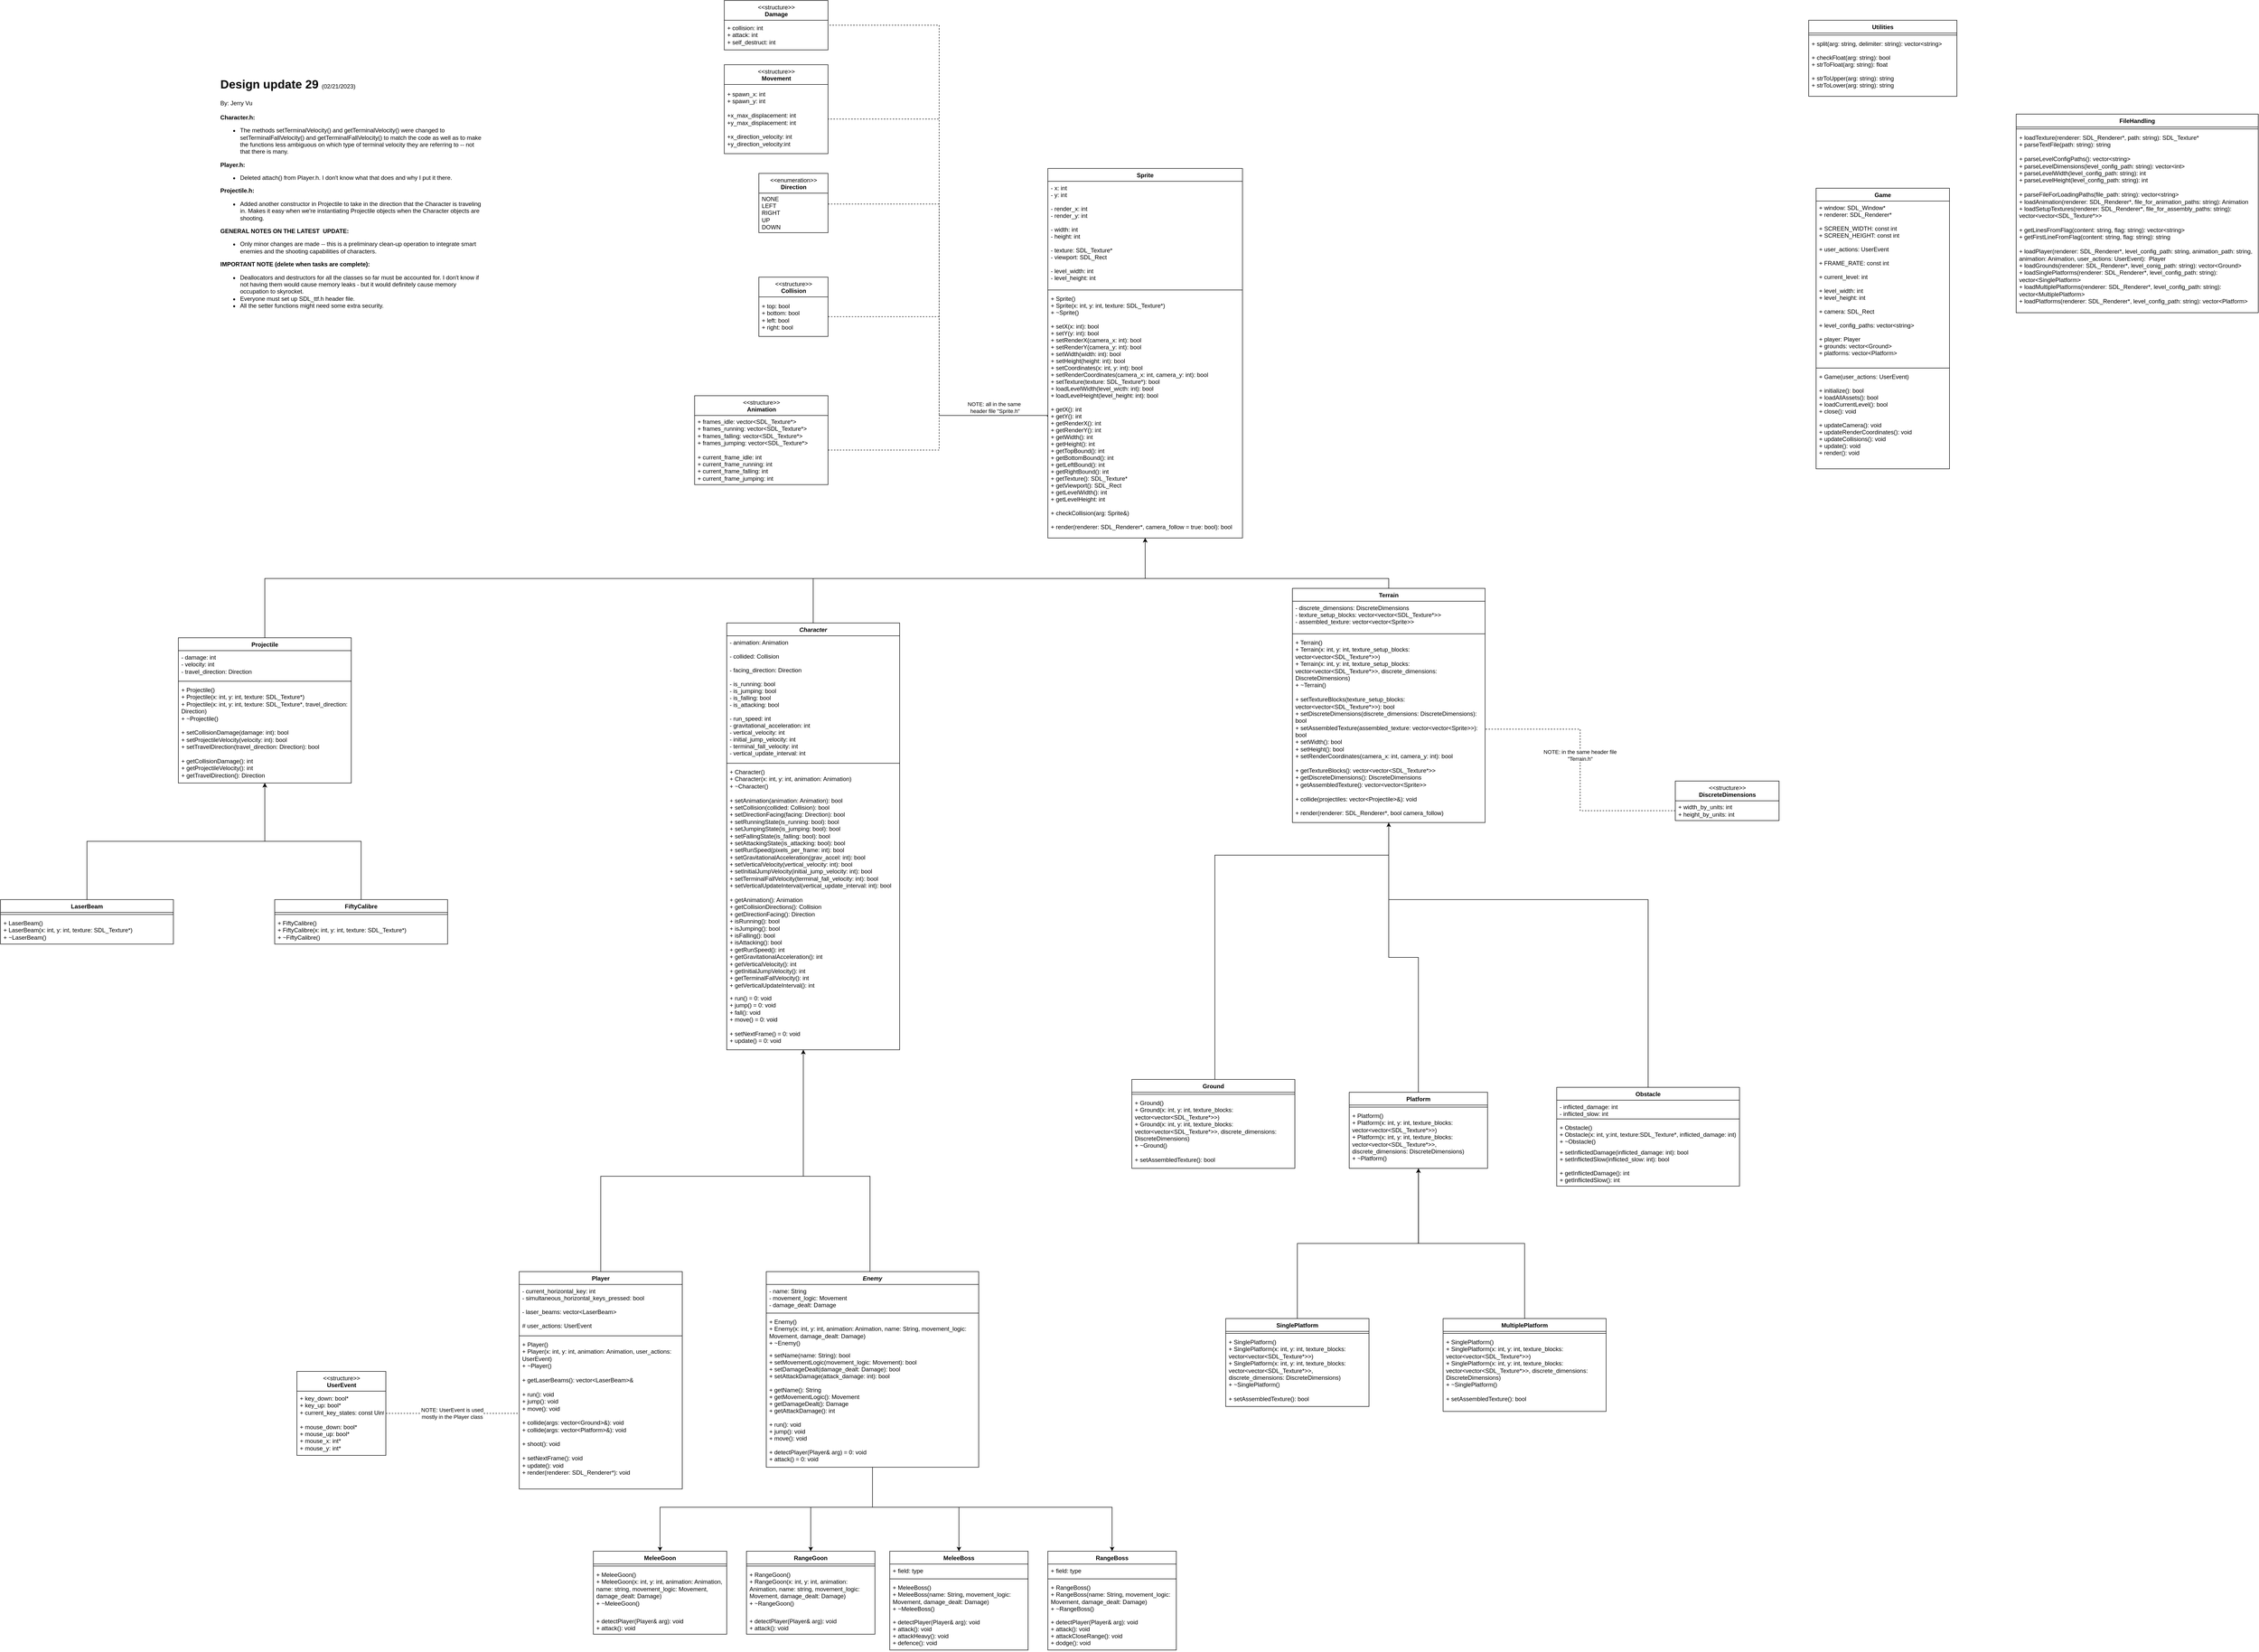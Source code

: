 <mxfile version="20.8.20" type="device"><diagram id="c8oBW-qjvavsfD2tW6SP" name="Page-1"><mxGraphModel dx="1324" dy="-492" grid="1" gridSize="10" guides="1" tooltips="1" connect="1" arrows="1" fold="1" page="1" pageScale="1" pageWidth="827" pageHeight="1169" math="0" shadow="0"><root><mxCell id="0"/><mxCell id="1" parent="0"/><mxCell id="xrFbDY1ulE0IEn7EpgWR-1" style="edgeStyle=orthogonalEdgeStyle;rounded=0;orthogonalLoop=1;jettySize=auto;html=1;exitX=0.5;exitY=0;exitDx=0;exitDy=0;entryX=0.5;entryY=1;entryDx=0;entryDy=0;" parent="1" source="xrFbDY1ulE0IEn7EpgWR-8" target="xrFbDY1ulE0IEn7EpgWR-3" edge="1"><mxGeometry relative="1" as="geometry"><Array as="points"><mxPoint x="1165" y="2980"/><mxPoint x="1837" y="2980"/></Array></mxGeometry></mxCell><mxCell id="xrFbDY1ulE0IEn7EpgWR-2" style="edgeStyle=orthogonalEdgeStyle;rounded=0;orthogonalLoop=1;jettySize=auto;html=1;exitX=0.5;exitY=0;exitDx=0;exitDy=0;entryX=0.5;entryY=1;entryDx=0;entryDy=0;" parent="1" source="xrFbDY1ulE0IEn7EpgWR-30" target="xrFbDY1ulE0IEn7EpgWR-3" edge="1"><mxGeometry relative="1" as="geometry"><Array as="points"><mxPoint x="2330" y="2980"/><mxPoint x="1837" y="2980"/></Array></mxGeometry></mxCell><mxCell id="_eumr9OaMfdWc7wBKZ6G-8" style="edgeStyle=orthogonalEdgeStyle;rounded=0;orthogonalLoop=1;jettySize=auto;html=1;exitX=0.5;exitY=0;exitDx=0;exitDy=0;" parent="1" source="_eumr9OaMfdWc7wBKZ6G-1" target="xrFbDY1ulE0IEn7EpgWR-3" edge="1"><mxGeometry relative="1" as="geometry"><Array as="points"><mxPoint x="55" y="2980"/><mxPoint x="1837" y="2980"/></Array></mxGeometry></mxCell><mxCell id="xrFbDY1ulE0IEn7EpgWR-3" value="Sprite" style="swimlane;fontStyle=1;align=center;verticalAlign=top;childLayout=stackLayout;horizontal=1;startSize=26;horizontalStack=0;resizeParent=1;resizeParentMax=0;resizeLast=0;collapsible=1;marginBottom=0;" parent="1" vertex="1"><mxGeometry x="1640" y="2150" width="394" height="748" as="geometry"/></mxCell><mxCell id="xrFbDY1ulE0IEn7EpgWR-4" value="- x: int&#10;- y: int&#10;&#10;- render_x: int&#10;- render_y: int&#10;&#10;- width: int&#10;- height: int&#10;&#10;- texture: SDL_Texture*&#10;- viewport: SDL_Rect&#10;&#10;- level_width: int&#10;- level_height: int&#10;" style="text;strokeColor=none;fillColor=none;align=left;verticalAlign=top;spacingLeft=4;spacingRight=4;overflow=hidden;rotatable=0;points=[[0,0.5],[1,0.5]];portConstraint=eastwest;" parent="xrFbDY1ulE0IEn7EpgWR-3" vertex="1"><mxGeometry y="26" width="394" height="216" as="geometry"/></mxCell><mxCell id="xrFbDY1ulE0IEn7EpgWR-5" value="" style="line;strokeWidth=1;fillColor=none;align=left;verticalAlign=middle;spacingTop=-1;spacingLeft=3;spacingRight=3;rotatable=0;labelPosition=right;points=[];portConstraint=eastwest;strokeColor=inherit;" parent="xrFbDY1ulE0IEn7EpgWR-3" vertex="1"><mxGeometry y="242" width="394" height="8" as="geometry"/></mxCell><mxCell id="xrFbDY1ulE0IEn7EpgWR-6" value="+ Sprite()&#10;+ Sprite(x: int, y: int, texture: SDL_Texture*)&#10;+ ~Sprite()&#10;&#10;+ setX(x: int): bool&#10;+ setY(y: int): bool&#10;+ setRenderX(camera_x: int): bool&#10;+ setRenderY(camera_y: int): bool&#10;+ setWidth(width: int): bool&#10;+ setHeight(height: int): bool&#10;+ setCoordinates(x: int, y: int): bool&#10;+ setRenderCoordinates(camera_x: int, camera_y: int): bool&#10;+ setTexture(texture: SDL_Texture*): bool&#10;+ loadLevelWidth(level_wicth: int): bool&#10;+ loadLevelHeight(level_height: int): bool&#10;&#10;+ getX(): int&#10;+ getY(): int&#10;+ getRenderX(): int&#10;+ getRenderY(): int&#10;+ getWidth(): int&#10;+ getHeight(): int&#10;+ getTopBound(): int&#10;+ getBottomBound(): int&#10;+ getLeftBound(): int&#10;+ getRightBound(): int&#10;+ getTexture(): SDL_Texture*&#10;+ getViewport(): SDL_Rect&#10;+ getLevelWidth(): int&#10;+ getLevelHeight: int&#10;&#10;+ checkCollision(arg: Sprite&amp;)&#10;&#10;+ render(renderer: SDL_Renderer*, camera_follow = true: bool): bool" style="text;strokeColor=none;fillColor=none;align=left;verticalAlign=top;spacingLeft=4;spacingRight=4;overflow=hidden;rotatable=0;points=[[0,0.5],[1,0.5]];portConstraint=eastwest;" parent="xrFbDY1ulE0IEn7EpgWR-3" vertex="1"><mxGeometry y="250" width="394" height="498" as="geometry"/></mxCell><mxCell id="xrFbDY1ulE0IEn7EpgWR-7" style="edgeStyle=orthogonalEdgeStyle;rounded=0;orthogonalLoop=1;jettySize=auto;html=1;exitX=0.5;exitY=0;exitDx=0;exitDy=0;" parent="1" source="xrFbDY1ulE0IEn7EpgWR-14" target="xrFbDY1ulE0IEn7EpgWR-8" edge="1"><mxGeometry relative="1" as="geometry"><Array as="points"><mxPoint x="735" y="4190"/><mxPoint x="1145" y="4190"/></Array><mxPoint x="950" y="4050" as="sourcePoint"/></mxGeometry></mxCell><mxCell id="xrFbDY1ulE0IEn7EpgWR-8" value="Character" style="swimlane;fontStyle=3;align=center;verticalAlign=top;childLayout=stackLayout;horizontal=1;startSize=26;horizontalStack=0;resizeParent=1;resizeParentMax=0;resizeLast=0;collapsible=1;marginBottom=0;" parent="1" vertex="1"><mxGeometry x="990" y="3070" width="350" height="864" as="geometry"/></mxCell><mxCell id="xrFbDY1ulE0IEn7EpgWR-9" value="- animation: Animation&#10;&#10;- collided: Collision&#10;&#10;- facing_direction: Direction&#10;&#10;- is_running: bool&#10;- is_jumping: bool&#10;- is_falling: bool&#10;- is_attacking: bool&#10;&#10;- run_speed: int&#10;- gravitational_acceleration: int&#10;- vertical_velocity: int&#10;- initial_jump_velocity: int&#10;- terminal_fall_velocity: int&#10;- vertical_update_interval: int&#10;" style="text;strokeColor=none;fillColor=none;align=left;verticalAlign=top;spacingLeft=4;spacingRight=4;overflow=hidden;rotatable=0;points=[[0,0.5],[1,0.5]];portConstraint=eastwest;" parent="xrFbDY1ulE0IEn7EpgWR-8" vertex="1"><mxGeometry y="26" width="350" height="254" as="geometry"/></mxCell><mxCell id="xrFbDY1ulE0IEn7EpgWR-10" value="" style="line;strokeWidth=1;fillColor=none;align=left;verticalAlign=middle;spacingTop=-1;spacingLeft=3;spacingRight=3;rotatable=0;labelPosition=right;points=[];portConstraint=eastwest;strokeColor=inherit;" parent="xrFbDY1ulE0IEn7EpgWR-8" vertex="1"><mxGeometry y="280" width="350" height="8" as="geometry"/></mxCell><mxCell id="xrFbDY1ulE0IEn7EpgWR-11" value="+ Character()&#10;+ Character(x: int, y: int, animation: Animation)&#10;+ ~Character()&#10;&#10;+ setAnimation(animation: Animation): bool&#10;+ setCollision(collided: Collision): bool&#10;+ setDirectionFacing(facing: Direction): bool&#10;+ setRunningState(is_running: bool): bool&#10;+ setJumpingState(is_jumping: bool): bool&#10;+ setFallingState(is_falling: bool): bool&#10;+ setAttackingState(is_attacking: bool): bool&#10;+ setRunSpeed(pixels_per_frame: int): bool&#10;+ setGravitationalAcceleration(grav_accel: int): bool&#10;+ setVerticalVelocity(vertical_velocity: int): bool&#10;+ setInitialJumpVelocity(initial_jump_velocity: int): bool&#10;+ setTerminalFallVelocity(terminal_fall_velocity: int): bool&#10;+ setVerticalUpdateInterval(vertical_update_interval: int): bool&#10;&#10;+ getAnimation(): Animation&#10;+ getCollisionDirections(): Collision&#10;+ getDirectionFacing(): Direction&#10;+ isRunning(): bool&#10;+ isJumping(): bool&#10;+ isFalling(): bool&#10;+ isAttacking(): bool&#10;+ getRunSpeed(): int&#10;+ getGravitationalAcceleration(): int&#10;+ getVerticalVelocity(): int&#10;+ getInitialJumpVelocity(): int&#10;+ getTerminalFallVelocity(): int&#10;+ getVerticalUpdateInterval(): int" style="text;strokeColor=none;fillColor=none;align=left;verticalAlign=top;spacingLeft=4;spacingRight=4;overflow=hidden;rotatable=0;points=[[0,0.5],[1,0.5]];portConstraint=eastwest;whiteSpace=wrap;fontStyle=0" parent="xrFbDY1ulE0IEn7EpgWR-8" vertex="1"><mxGeometry y="288" width="350" height="458" as="geometry"/></mxCell><mxCell id="xrFbDY1ulE0IEn7EpgWR-12" value="+ run() = 0: void&#10;+ jump() = 0: void&#10;+ fall(): void&#10;+ move() = 0: void&#10;&#10;+ setNextFrame() = 0: void&#10;+ update() = 0: void" style="text;strokeColor=none;fillColor=none;align=left;verticalAlign=top;spacingLeft=4;spacingRight=4;overflow=hidden;rotatable=0;points=[[0,0.5],[1,0.5]];portConstraint=eastwest;whiteSpace=wrap;fontStyle=0" parent="xrFbDY1ulE0IEn7EpgWR-8" vertex="1"><mxGeometry y="746" width="350" height="118" as="geometry"/></mxCell><mxCell id="xrFbDY1ulE0IEn7EpgWR-13" style="edgeStyle=orthogonalEdgeStyle;rounded=0;orthogonalLoop=1;jettySize=auto;html=1;exitX=0.5;exitY=0;exitDx=0;exitDy=0;" parent="1" source="xrFbDY1ulE0IEn7EpgWR-21" target="xrFbDY1ulE0IEn7EpgWR-8" edge="1"><mxGeometry relative="1" as="geometry"><Array as="points"><mxPoint x="1280" y="4190"/><mxPoint x="1145" y="4190"/></Array></mxGeometry></mxCell><mxCell id="xrFbDY1ulE0IEn7EpgWR-14" value="Player" style="swimlane;fontStyle=1;align=center;verticalAlign=top;childLayout=stackLayout;horizontal=1;startSize=26;horizontalStack=0;resizeParent=1;resizeParentMax=0;resizeLast=0;collapsible=1;marginBottom=0;whiteSpace=wrap;" parent="1" vertex="1"><mxGeometry x="570" y="4383" width="330" height="440" as="geometry"/></mxCell><mxCell id="xrFbDY1ulE0IEn7EpgWR-15" value="- current_horizontal_key: int&#10;- simultaneous_horizontal_keys_pressed: bool&#10;&#10;- laser_beams: vector&lt;LaserBeam&gt;&#10;&#10;# user_actions: UserEvent" style="text;strokeColor=none;fillColor=none;align=left;verticalAlign=top;spacingLeft=4;spacingRight=4;overflow=hidden;rotatable=0;points=[[0,0.5],[1,0.5]];portConstraint=eastwest;" parent="xrFbDY1ulE0IEn7EpgWR-14" vertex="1"><mxGeometry y="26" width="330" height="100" as="geometry"/></mxCell><mxCell id="xrFbDY1ulE0IEn7EpgWR-16" value="" style="line;strokeWidth=1;fillColor=none;align=left;verticalAlign=middle;spacingTop=-1;spacingLeft=3;spacingRight=3;rotatable=0;labelPosition=right;points=[];portConstraint=eastwest;strokeColor=inherit;" parent="xrFbDY1ulE0IEn7EpgWR-14" vertex="1"><mxGeometry y="126" width="330" height="8" as="geometry"/></mxCell><mxCell id="xrFbDY1ulE0IEn7EpgWR-17" value="+ Player()&#10;+ Player(x: int, y: int, animation: Animation, user_actions: UserEvent)&#10;+ ~Player()&#10;&#10;+ getLaserBeams(): vector&lt;LaserBeam&gt;&amp;&#10;&#10;+ run(): void&#10;+ jump(): void&#10;+ move(): void&#10;&#10;+ collide(args: vector&lt;Ground&gt;&amp;): void&#10;+ collide(args: vector&lt;Platform&gt;&amp;): void&#10;&#10;+ shoot(): void&#10;&#10;+ setNextFrame(): void&#10;+ update(): void&#10;+ render(renderer: SDL_Renderer*): void" style="text;strokeColor=none;fillColor=none;align=left;verticalAlign=top;spacingLeft=4;spacingRight=4;overflow=hidden;rotatable=0;points=[[0,0.5],[1,0.5]];portConstraint=eastwest;whiteSpace=wrap;fontStyle=0" parent="xrFbDY1ulE0IEn7EpgWR-14" vertex="1"><mxGeometry y="134" width="330" height="306" as="geometry"/></mxCell><mxCell id="_eumr9OaMfdWc7wBKZ6G-63" style="edgeStyle=orthogonalEdgeStyle;rounded=0;orthogonalLoop=1;jettySize=auto;html=1;entryX=0.5;entryY=0;entryDx=0;entryDy=0;endArrow=classic;endFill=1;" parent="1" source="xrFbDY1ulE0IEn7EpgWR-21" target="_eumr9OaMfdWc7wBKZ6G-43" edge="1"><mxGeometry relative="1" as="geometry"><Array as="points"><mxPoint x="1285" y="4860"/><mxPoint x="855" y="4860"/></Array></mxGeometry></mxCell><mxCell id="_eumr9OaMfdWc7wBKZ6G-64" style="edgeStyle=orthogonalEdgeStyle;rounded=0;orthogonalLoop=1;jettySize=auto;html=1;entryX=0.5;entryY=0;entryDx=0;entryDy=0;endArrow=classic;endFill=1;" parent="1" source="xrFbDY1ulE0IEn7EpgWR-21" target="_eumr9OaMfdWc7wBKZ6G-48" edge="1"><mxGeometry relative="1" as="geometry"><Array as="points"><mxPoint x="1285" y="4860"/><mxPoint x="1160" y="4860"/></Array></mxGeometry></mxCell><mxCell id="_eumr9OaMfdWc7wBKZ6G-65" style="edgeStyle=orthogonalEdgeStyle;rounded=0;orthogonalLoop=1;jettySize=auto;html=1;entryX=0.5;entryY=0;entryDx=0;entryDy=0;endArrow=classic;endFill=1;" parent="1" source="xrFbDY1ulE0IEn7EpgWR-21" target="_eumr9OaMfdWc7wBKZ6G-53" edge="1"><mxGeometry relative="1" as="geometry"><Array as="points"><mxPoint x="1285" y="4860"/><mxPoint x="1460" y="4860"/></Array></mxGeometry></mxCell><mxCell id="_eumr9OaMfdWc7wBKZ6G-66" style="edgeStyle=orthogonalEdgeStyle;rounded=0;orthogonalLoop=1;jettySize=auto;html=1;entryX=0.5;entryY=0;entryDx=0;entryDy=0;endArrow=classic;endFill=1;" parent="1" source="xrFbDY1ulE0IEn7EpgWR-21" target="_eumr9OaMfdWc7wBKZ6G-58" edge="1"><mxGeometry relative="1" as="geometry"><Array as="points"><mxPoint x="1285" y="4860"/><mxPoint x="1770" y="4860"/></Array></mxGeometry></mxCell><mxCell id="xrFbDY1ulE0IEn7EpgWR-21" value="Enemy" style="swimlane;fontStyle=3;align=center;verticalAlign=top;childLayout=stackLayout;horizontal=1;startSize=26;horizontalStack=0;resizeParent=1;resizeParentMax=0;resizeLast=0;collapsible=1;marginBottom=0;" parent="1" vertex="1"><mxGeometry x="1070" y="4383" width="430" height="396" as="geometry"/></mxCell><mxCell id="xrFbDY1ulE0IEn7EpgWR-22" value="- name: String&#10;- movement_logic: Movement&#10;- damage_dealt: Damage" style="text;strokeColor=none;fillColor=none;align=left;verticalAlign=top;spacingLeft=4;spacingRight=4;overflow=hidden;rotatable=0;points=[[0,0.5],[1,0.5]];portConstraint=eastwest;" parent="xrFbDY1ulE0IEn7EpgWR-21" vertex="1"><mxGeometry y="26" width="430" height="54" as="geometry"/></mxCell><mxCell id="xrFbDY1ulE0IEn7EpgWR-23" value="" style="line;strokeWidth=1;fillColor=none;align=left;verticalAlign=middle;spacingTop=-1;spacingLeft=3;spacingRight=3;rotatable=0;labelPosition=right;points=[];portConstraint=eastwest;strokeColor=inherit;" parent="xrFbDY1ulE0IEn7EpgWR-21" vertex="1"><mxGeometry y="80" width="430" height="8" as="geometry"/></mxCell><mxCell id="xrFbDY1ulE0IEn7EpgWR-24" value="+ Enemy()&#10;+ Enemy(x: int, y: int, animation: Animation, name: String, movement_logic: Movement, damage_dealt: Damage)&#10;+ ~Enemy()" style="text;strokeColor=none;fillColor=none;align=left;verticalAlign=top;spacingLeft=4;spacingRight=4;overflow=hidden;rotatable=0;points=[[0,0.5],[1,0.5]];portConstraint=eastwest;whiteSpace=wrap;" parent="xrFbDY1ulE0IEn7EpgWR-21" vertex="1"><mxGeometry y="88" width="430" height="68" as="geometry"/></mxCell><mxCell id="xrFbDY1ulE0IEn7EpgWR-26" value="+ setName(name: String): bool&#10;+ setMovementLogic(movement_logic: Movement): bool&#10;+ setDamageDealt(damage_dealt: Damage): bool&#10;+ setAttackDamage(attack_damage: int): bool" style="text;strokeColor=none;fillColor=none;align=left;verticalAlign=top;spacingLeft=4;spacingRight=4;overflow=hidden;rotatable=0;points=[[0,0.5],[1,0.5]];portConstraint=eastwest;" parent="xrFbDY1ulE0IEn7EpgWR-21" vertex="1"><mxGeometry y="156" width="430" height="70" as="geometry"/></mxCell><mxCell id="xrFbDY1ulE0IEn7EpgWR-27" value="+ getName(): String&#10;+ getMovementLogic(): Movement&#10;+ getDamageDealt(): Damage&#10;+ getAttackDamage(): int" style="text;strokeColor=none;fillColor=none;align=left;verticalAlign=top;spacingLeft=4;spacingRight=4;overflow=hidden;rotatable=0;points=[[0,0.5],[1,0.5]];portConstraint=eastwest;" parent="xrFbDY1ulE0IEn7EpgWR-21" vertex="1"><mxGeometry y="226" width="430" height="70" as="geometry"/></mxCell><mxCell id="xrFbDY1ulE0IEn7EpgWR-25" value="+ run(): void&#10;+ jump(): void&#10;+ move(): void&#10;&#10;+ detectPlayer(Player&amp; arg) = 0: void&#10;+ attack() = 0: void" style="text;strokeColor=none;fillColor=none;align=left;verticalAlign=top;spacingLeft=4;spacingRight=4;overflow=hidden;rotatable=0;points=[[0,0.5],[1,0.5]];portConstraint=eastwest;" parent="xrFbDY1ulE0IEn7EpgWR-21" vertex="1"><mxGeometry y="296" width="430" height="100" as="geometry"/></mxCell><mxCell id="xrFbDY1ulE0IEn7EpgWR-28" style="edgeStyle=orthogonalEdgeStyle;rounded=0;orthogonalLoop=1;jettySize=auto;html=1;entryX=0.5;entryY=0;entryDx=0;entryDy=0;endArrow=none;endFill=0;" parent="1" source="xrFbDY1ulE0IEn7EpgWR-30" target="xrFbDY1ulE0IEn7EpgWR-90" edge="1"><mxGeometry relative="1" as="geometry"><Array as="points"><mxPoint x="2330" y="3540"/><mxPoint x="1978" y="3540"/></Array></mxGeometry></mxCell><mxCell id="xrFbDY1ulE0IEn7EpgWR-29" style="edgeStyle=orthogonalEdgeStyle;rounded=0;orthogonalLoop=1;jettySize=auto;html=1;entryX=0.5;entryY=0;entryDx=0;entryDy=0;endArrow=none;endFill=0;" parent="1" source="xrFbDY1ulE0IEn7EpgWR-30" target="xrFbDY1ulE0IEn7EpgWR-69" edge="1"><mxGeometry relative="1" as="geometry"/></mxCell><mxCell id="xrFbDY1ulE0IEn7EpgWR-30" value="Terrain" style="swimlane;fontStyle=1;align=center;verticalAlign=top;childLayout=stackLayout;horizontal=1;startSize=26;horizontalStack=0;resizeParent=1;resizeParentMax=0;resizeLast=0;collapsible=1;marginBottom=0;" parent="1" vertex="1"><mxGeometry x="2135" y="3000" width="390" height="474" as="geometry"/></mxCell><mxCell id="xrFbDY1ulE0IEn7EpgWR-31" value="- discrete_dimensions: DiscreteDimensions&#10;- texture_setup_blocks: vector&lt;vector&lt;SDL_Texture*&gt;&gt;&#10;- assembled_texture: vector&lt;vector&lt;Sprite&gt;&gt;&#10;" style="text;strokeColor=none;fillColor=none;align=left;verticalAlign=top;spacingLeft=4;spacingRight=4;overflow=hidden;rotatable=0;points=[[0,0.5],[1,0.5]];portConstraint=eastwest;" parent="xrFbDY1ulE0IEn7EpgWR-30" vertex="1"><mxGeometry y="26" width="390" height="62" as="geometry"/></mxCell><mxCell id="xrFbDY1ulE0IEn7EpgWR-32" value="" style="line;strokeWidth=1;fillColor=none;align=left;verticalAlign=middle;spacingTop=-1;spacingLeft=3;spacingRight=3;rotatable=0;labelPosition=right;points=[];portConstraint=eastwest;strokeColor=inherit;" parent="xrFbDY1ulE0IEn7EpgWR-30" vertex="1"><mxGeometry y="88" width="390" height="8" as="geometry"/></mxCell><mxCell id="xrFbDY1ulE0IEn7EpgWR-33" value="+ Terrain()&#10;+ Terrain(x: int, y: int, texture_setup_blocks: vector&lt;vector&lt;SDL_Texture*&gt;&gt;)&#10;+ Terrain(x: int, y: int, texture_setup_blocks: vector&lt;vector&lt;SDL_Texture*&gt;&gt;, discrete_dimensions: DiscreteDimensions)&#10;+ ~Terrain()&#10;&#10;+ setTextureBlocks(texture_setup_blocks: vector&lt;vector&lt;SDL_Texture*&gt;&gt;): bool&#10;+ setDiscreteDimensions(discrete_dimensions: DiscreteDimensions): bool&#10;+ setAssembledTexture(assembled_texture: vector&lt;vector&lt;Sprite&gt;&gt;): bool&#10;+ setWidth(): bool&#10;+ setHeight(): bool&#10;+ setRenderCoordinates(camera_x: int, camera_y: int): bool&#10;&#10;+ getTextureBlocks(): vector&lt;vector&lt;SDL_Texture*&gt;&gt;&#10;+ getDiscreteDimensions(): DiscreteDimensions&#10;+ getAssembledTexture(): vector&lt;vector&lt;Sprite&gt;&gt;&#10;&#10;+ collide(projectiles: vector&lt;Projectile&gt;&amp;): void&#10;&#10;+ render(renderer: SDL_Renderer*, bool camera_follow)&#10;" style="text;strokeColor=none;fillColor=none;align=left;verticalAlign=top;spacingLeft=4;spacingRight=4;overflow=hidden;rotatable=0;points=[[0,0.5],[1,0.5]];portConstraint=eastwest;whiteSpace=wrap;" parent="xrFbDY1ulE0IEn7EpgWR-30" vertex="1"><mxGeometry y="96" width="390" height="378" as="geometry"/></mxCell><mxCell id="xrFbDY1ulE0IEn7EpgWR-46" value="FileHandling" style="swimlane;fontStyle=1;align=center;verticalAlign=top;childLayout=stackLayout;horizontal=1;startSize=26;horizontalStack=0;resizeParent=1;resizeParentMax=0;resizeLast=0;collapsible=1;marginBottom=0;whiteSpace=wrap;" parent="1" vertex="1"><mxGeometry x="3600" y="2040" width="490" height="402" as="geometry"/></mxCell><mxCell id="xrFbDY1ulE0IEn7EpgWR-47" value="" style="line;strokeWidth=1;fillColor=none;align=left;verticalAlign=middle;spacingTop=-1;spacingLeft=3;spacingRight=3;rotatable=0;labelPosition=right;points=[];portConstraint=eastwest;strokeColor=inherit;" parent="xrFbDY1ulE0IEn7EpgWR-46" vertex="1"><mxGeometry y="26" width="490" height="8" as="geometry"/></mxCell><mxCell id="xrFbDY1ulE0IEn7EpgWR-48" value="+ loadTexture(renderer: SDL_Renderer*, path: string): SDL_Texture*&#10;+ parseTextFile(path: string): string&#10;&#10;+ parseLevelConfigPaths(): vector&lt;string&gt;&#10;+ parseLevelDimensions(level_config_path: string): vector&lt;int&gt;&#10;+ parseLevelWidth(level_config_path: string): int&#10;+ parseLevelHeight(level_config_path: string): int&#10;&#10;+ parseFileForLoadingPaths(file_path: string): vector&lt;string&gt;&#10;+ loadAnimation(renderer: SDL_Renderer*, file_for_animation_paths: string): Animation&#10;+ loadSetupTextures(renderer: SDL_Renderer*, file_for_assembly_paths: string): vector&lt;vector&lt;SDL_Texture*&gt;&gt;&#10;&#10;+ getLinesFromFlag(content: string, flag: string): vector&lt;string&gt;&#10;+ getFirstLineFromFlag(content: string, flag: string): string&#10;&#10;+ loadPlayer(renderer: SDL_Renderer*, level_config_path: string, animation_path: string, animation: Animation, user_actions: UserEvent):  Player&#10;+ loadGrounds(renderer: SDL_Renderer*, level_conig_path: string): vector&lt;Ground&gt;&#10;+ loadSinglePlatforms(renderer: SDL_Renderer*, level_config_path: string): vector&lt;SinglePlatform&gt;&#10;+ loadMultiplePlatforms(renderer: SDL_Renderer*, level_config_path: string): vector&lt;MultiplePlatform&gt;&#10;+ loadPlatforms(renderer: SDL_Renderer*, level_config_path: string): vector&lt;Platform&gt;" style="text;strokeColor=none;fillColor=none;align=left;verticalAlign=top;spacingLeft=4;spacingRight=4;overflow=hidden;rotatable=0;points=[[0,0.5],[1,0.5]];portConstraint=eastwest;whiteSpace=wrap;" parent="xrFbDY1ulE0IEn7EpgWR-46" vertex="1"><mxGeometry y="34" width="490" height="368" as="geometry"/></mxCell><mxCell id="xrFbDY1ulE0IEn7EpgWR-49" value="Game" style="swimlane;fontStyle=1;align=center;verticalAlign=top;childLayout=stackLayout;horizontal=1;startSize=26;horizontalStack=0;resizeParent=1;resizeParentMax=0;resizeLast=0;collapsible=1;marginBottom=0;" parent="1" vertex="1"><mxGeometry x="3195" y="2190" width="270" height="568" as="geometry"/></mxCell><mxCell id="xrFbDY1ulE0IEn7EpgWR-50" value="+ window: SDL_Window*&#10;+ renderer: SDL_Renderer*&#10;&#10;+ SCREEN_WIDTH: const int&#10;+ SCREEN_HEIGHT: const int&#10;&#10;+ user_actions: UserEvent&#10;&#10;+ FRAME_RATE: const int&#10;&#10;+ current_level: int&#10;&#10;+ level_width: int&#10;+ level_height: int&#10;&#10;+ camera: SDL_Rect&#10;&#10;+ level_config_paths: vector&lt;string&gt;&#10;&#10;+ player: Player&#10;+ grounds: vector&lt;Ground&gt;&#10;+ platforms: vector&lt;Platform&gt;&#10;" style="text;strokeColor=none;fillColor=none;align=left;verticalAlign=top;spacingLeft=4;spacingRight=4;overflow=hidden;rotatable=0;points=[[0,0.5],[1,0.5]];portConstraint=eastwest;" parent="xrFbDY1ulE0IEn7EpgWR-49" vertex="1"><mxGeometry y="26" width="270" height="334" as="geometry"/></mxCell><mxCell id="xrFbDY1ulE0IEn7EpgWR-51" value="" style="line;strokeWidth=1;fillColor=none;align=left;verticalAlign=middle;spacingTop=-1;spacingLeft=3;spacingRight=3;rotatable=0;labelPosition=right;points=[];portConstraint=eastwest;strokeColor=inherit;" parent="xrFbDY1ulE0IEn7EpgWR-49" vertex="1"><mxGeometry y="360" width="270" height="8" as="geometry"/></mxCell><mxCell id="xrFbDY1ulE0IEn7EpgWR-52" value="+ Game(user_actions: UserEvent)&#10;&#10;+ initialize(): bool&#10;+ loadAllAssets(): bool&#10;+ loadCurrentLevel(): bool&#10;+ close(): void&#10;&#10;+ updateCamera(): void&#10;+ updateRenderCoordinates(): void&#10;+ updateCollisions(): void&#10;+ update(): void&#10;+ render(): void" style="text;strokeColor=none;fillColor=none;align=left;verticalAlign=top;spacingLeft=4;spacingRight=4;overflow=hidden;rotatable=0;points=[[0,0.5],[1,0.5]];portConstraint=eastwest;" parent="xrFbDY1ulE0IEn7EpgWR-49" vertex="1"><mxGeometry y="368" width="270" height="200" as="geometry"/></mxCell><mxCell id="xrFbDY1ulE0IEn7EpgWR-53" value="Utilities" style="swimlane;fontStyle=1;align=center;verticalAlign=top;childLayout=stackLayout;horizontal=1;startSize=26;horizontalStack=0;resizeParent=1;resizeParentMax=0;resizeLast=0;collapsible=1;marginBottom=0;" parent="1" vertex="1"><mxGeometry x="3180" y="1850" width="300" height="154" as="geometry"/></mxCell><mxCell id="xrFbDY1ulE0IEn7EpgWR-54" value="" style="line;strokeWidth=1;fillColor=none;align=left;verticalAlign=middle;spacingTop=-1;spacingLeft=3;spacingRight=3;rotatable=0;labelPosition=right;points=[];portConstraint=eastwest;strokeColor=inherit;" parent="xrFbDY1ulE0IEn7EpgWR-53" vertex="1"><mxGeometry y="26" width="300" height="8" as="geometry"/></mxCell><mxCell id="xrFbDY1ulE0IEn7EpgWR-55" value="+ split(arg: string, delimiter: string): vector&lt;string&gt; &#10;&#10;+ checkFloat(arg: string): bool&#10;+ strToFloat(arg: string): float&#10;&#10;+ strToUpper(arg: string): string&#10;+ strToLower(arg: string): string" style="text;strokeColor=none;fillColor=none;align=left;verticalAlign=top;spacingLeft=4;spacingRight=4;overflow=hidden;rotatable=0;points=[[0,0.5],[1,0.5]];portConstraint=eastwest;" parent="xrFbDY1ulE0IEn7EpgWR-53" vertex="1"><mxGeometry y="34" width="300" height="120" as="geometry"/></mxCell><mxCell id="xrFbDY1ulE0IEn7EpgWR-56" value="&lt;h1&gt;Design update 29&amp;nbsp;&lt;span style=&quot;font-weight: normal;&quot;&gt;&lt;font style=&quot;font-size: 12px;&quot;&gt;(02/21/2023)&lt;/font&gt;&lt;/span&gt;&lt;/h1&gt;&lt;div&gt;&lt;span style=&quot;font-weight: normal;&quot;&gt;&lt;font style=&quot;font-size: 12px;&quot;&gt;By: Jerry Vu&lt;/font&gt;&lt;/span&gt;&lt;/div&gt;&lt;div&gt;&lt;br&gt;&lt;/div&gt;&lt;div&gt;&lt;b&gt;Character.h:&lt;/b&gt;&lt;/div&gt;&lt;div&gt;&lt;ul&gt;&lt;li&gt;The methods setTerminalVelocity() and getTerminalVelocity() were changed to setTerminalFallVelocity() and getTerminalFallVelocity() to match the code as well as to make the functions less ambiguous on which type of terminal velocity they are referring to -- not that there is many.&lt;/li&gt;&lt;/ul&gt;&lt;/div&gt;&lt;div&gt;&lt;b&gt;Player.h:&lt;/b&gt;&lt;/div&gt;&lt;div&gt;&lt;ul&gt;&lt;li&gt;Deleted attach() from Player.h. I don't know what that does and why I put it there.&lt;/li&gt;&lt;/ul&gt;&lt;div&gt;&lt;b&gt;Projectile.h:&lt;/b&gt;&lt;/div&gt;&lt;/div&gt;&lt;div&gt;&lt;ul&gt;&lt;li&gt;Added another constructor in Projectile to take in the direction that the Character is traveling in. Makes it easy when we're instantiating Projectile objects when the Character objects are shooting.&lt;/li&gt;&lt;/ul&gt;&lt;div&gt;&lt;div style=&quot;border-color: var(--border-color);&quot;&gt;&lt;b style=&quot;border-color: var(--border-color);&quot;&gt;GENERAL NOTES ON THE LATEST&amp;nbsp; UPDATE:&lt;/b&gt;&lt;/div&gt;&lt;div style=&quot;border-color: var(--border-color);&quot;&gt;&lt;ul&gt;&lt;li&gt;Only minor changes are made -- this is a preliminary clean-up operation to integrate smart enemies and the shooting capabilities of characters.&lt;/li&gt;&lt;/ul&gt;&lt;/div&gt;&lt;/div&gt;&lt;/div&gt;&lt;div&gt;&lt;b style=&quot;background-color: initial;&quot;&gt;IMPORTANT NOTE (delete when tasks are complete):&lt;/b&gt;&lt;br&gt;&lt;/div&gt;&lt;div&gt;&lt;ul&gt;&lt;li&gt;Deallocators and destructors for all the classes so far must be accounted for. I don't know if not having them would cause memory leaks - but it would definitely cause memory occupation to skyrocket.&lt;/li&gt;&lt;li&gt;Everyone must set up SDL_ttf.h header file.&lt;/li&gt;&lt;li&gt;All the setter functions might need some extra security.&lt;/li&gt;&lt;/ul&gt;&lt;b&gt;&lt;/b&gt;&lt;/div&gt;" style="text;html=1;strokeColor=none;fillColor=none;spacing=5;spacingTop=-20;whiteSpace=wrap;overflow=hidden;rounded=0;" parent="1" vertex="1"><mxGeometry x="-40" y="1960" width="540" height="900" as="geometry"/></mxCell><mxCell id="xrFbDY1ulE0IEn7EpgWR-57" value="&amp;lt;&amp;lt;enumeration&amp;gt;&amp;gt;&lt;br&gt;&lt;b&gt;Direction&lt;/b&gt;" style="swimlane;fontStyle=0;align=center;verticalAlign=top;childLayout=stackLayout;horizontal=1;startSize=40;horizontalStack=0;resizeParent=1;resizeParentMax=0;resizeLast=0;collapsible=0;marginBottom=0;html=1;" parent="1" vertex="1"><mxGeometry x="1055" y="2160" width="140" height="120" as="geometry"/></mxCell><mxCell id="xrFbDY1ulE0IEn7EpgWR-58" value="NONE&lt;br&gt;LEFT&amp;nbsp;&lt;br&gt;RIGHT&lt;br&gt;UP&lt;br&gt;DOWN" style="text;html=1;strokeColor=none;fillColor=none;align=left;verticalAlign=middle;spacingLeft=4;spacingRight=4;overflow=hidden;rotatable=0;points=[[0,0.5],[1,0.5]];portConstraint=eastwest;" parent="xrFbDY1ulE0IEn7EpgWR-57" vertex="1"><mxGeometry y="40" width="140" height="80" as="geometry"/></mxCell><mxCell id="_eumr9OaMfdWc7wBKZ6G-11" style="edgeStyle=orthogonalEdgeStyle;rounded=0;orthogonalLoop=1;jettySize=auto;html=1;entryX=0;entryY=0.5;entryDx=0;entryDy=0;dashed=1;endArrow=none;endFill=0;" parent="1" source="xrFbDY1ulE0IEn7EpgWR-59" target="xrFbDY1ulE0IEn7EpgWR-17" edge="1"><mxGeometry relative="1" as="geometry"/></mxCell><mxCell id="_eumr9OaMfdWc7wBKZ6G-12" value="NOTE: UserEvent is used &lt;br&gt;mostly in the Player class" style="edgeLabel;html=1;align=center;verticalAlign=middle;resizable=0;points=[];" parent="_eumr9OaMfdWc7wBKZ6G-11" vertex="1" connectable="0"><mxGeometry x="0.2" relative="1" as="geometry"><mxPoint x="-28" as="offset"/></mxGeometry></mxCell><mxCell id="xrFbDY1ulE0IEn7EpgWR-59" value="&amp;lt;&amp;lt;structure&amp;gt;&amp;gt;&lt;br&gt;&lt;b&gt;UserEvent&lt;/b&gt;" style="swimlane;fontStyle=0;align=center;verticalAlign=top;childLayout=stackLayout;horizontal=1;startSize=40;horizontalStack=0;resizeParent=1;resizeParentMax=0;resizeLast=0;collapsible=0;marginBottom=0;html=1;" parent="1" vertex="1"><mxGeometry x="120" y="4585" width="180" height="170" as="geometry"/></mxCell><mxCell id="xrFbDY1ulE0IEn7EpgWR-60" value="+ key_down: bool*&lt;br&gt;+ key_up: bool*&lt;br&gt;+ current_key_states: const Uint8*&lt;br&gt;&lt;br&gt;+ mouse_down: bool*&lt;br&gt;+ mouse_up: bool*&lt;br&gt;+ mouse_x: int*&lt;br&gt;+ mouse_y: int*" style="text;html=1;strokeColor=none;fillColor=none;align=left;verticalAlign=middle;spacingLeft=4;spacingRight=4;overflow=hidden;rotatable=0;points=[[0,0.5],[1,0.5]];portConstraint=eastwest;" parent="xrFbDY1ulE0IEn7EpgWR-59" vertex="1"><mxGeometry y="40" width="180" height="130" as="geometry"/></mxCell><mxCell id="xrFbDY1ulE0IEn7EpgWR-61" value="&amp;lt;&amp;lt;structure&amp;gt;&amp;gt;&lt;br&gt;&lt;b&gt;Animation&lt;/b&gt;" style="swimlane;fontStyle=0;align=center;verticalAlign=top;childLayout=stackLayout;horizontal=1;startSize=40;horizontalStack=0;resizeParent=1;resizeParentMax=0;resizeLast=0;collapsible=0;marginBottom=0;html=1;" parent="1" vertex="1"><mxGeometry x="925" y="2610" width="270" height="180" as="geometry"/></mxCell><mxCell id="xrFbDY1ulE0IEn7EpgWR-62" value="+ frames_idle: vector&amp;lt;SDL_Texture*&amp;gt;&lt;br&gt;+ frames_running: vector&amp;lt;SDL_Texture*&amp;gt;&lt;br&gt;+ frames_falling: vector&amp;lt;SDL_Texture*&amp;gt;&lt;br&gt;+ frames_jumping: vector&amp;lt;SDL_Texture*&amp;gt;&lt;br&gt;&lt;br&gt;+ current_frame_idle: int&lt;br&gt;+ current_frame_running: int&lt;br&gt;+ current_frame_falling: int&lt;br&gt;+ current_frame_jumping: int" style="text;html=1;strokeColor=none;fillColor=none;align=left;verticalAlign=middle;spacingLeft=4;spacingRight=4;overflow=hidden;rotatable=0;points=[[0,0.5],[1,0.5]];portConstraint=eastwest;" parent="xrFbDY1ulE0IEn7EpgWR-61" vertex="1"><mxGeometry y="40" width="270" height="140" as="geometry"/></mxCell><mxCell id="xrFbDY1ulE0IEn7EpgWR-63" value="&amp;lt;&amp;lt;structure&amp;gt;&amp;gt;&lt;br&gt;&lt;b&gt;Collision&lt;/b&gt;" style="swimlane;fontStyle=0;align=center;verticalAlign=top;childLayout=stackLayout;horizontal=1;startSize=40;horizontalStack=0;resizeParent=1;resizeParentMax=0;resizeLast=0;collapsible=0;marginBottom=0;html=1;" parent="1" vertex="1"><mxGeometry x="1055" y="2370" width="140" height="120" as="geometry"/></mxCell><mxCell id="xrFbDY1ulE0IEn7EpgWR-64" value="+ top: bool&lt;br&gt;+ bottom: bool&lt;br&gt;+ left: bool&lt;br&gt;+ right: bool" style="text;html=1;strokeColor=none;fillColor=none;align=left;verticalAlign=middle;spacingLeft=4;spacingRight=4;overflow=hidden;rotatable=0;points=[[0,0.5],[1,0.5]];portConstraint=eastwest;" parent="xrFbDY1ulE0IEn7EpgWR-63" vertex="1"><mxGeometry y="40" width="140" height="80" as="geometry"/></mxCell><mxCell id="xrFbDY1ulE0IEn7EpgWR-65" style="edgeStyle=orthogonalEdgeStyle;rounded=0;orthogonalLoop=1;jettySize=auto;html=1;exitX=1;exitY=0.5;exitDx=0;exitDy=0;entryX=0;entryY=0.5;entryDx=0;entryDy=0;dashed=1;endArrow=none;endFill=0;" parent="1" source="xrFbDY1ulE0IEn7EpgWR-62" target="xrFbDY1ulE0IEn7EpgWR-6" edge="1"><mxGeometry relative="1" as="geometry"><Array as="points"><mxPoint x="1420" y="2720"/><mxPoint x="1420" y="2650"/><mxPoint x="1640" y="2650"/></Array></mxGeometry></mxCell><mxCell id="xrFbDY1ulE0IEn7EpgWR-66" style="edgeStyle=orthogonalEdgeStyle;rounded=0;orthogonalLoop=1;jettySize=auto;html=1;entryX=0;entryY=0.5;entryDx=0;entryDy=0;dashed=1;endArrow=none;endFill=0;" parent="1" source="xrFbDY1ulE0IEn7EpgWR-64" target="xrFbDY1ulE0IEn7EpgWR-6" edge="1"><mxGeometry relative="1" as="geometry"><Array as="points"><mxPoint x="1420" y="2450"/><mxPoint x="1420" y="2650"/><mxPoint x="1640" y="2650"/></Array></mxGeometry></mxCell><mxCell id="xrFbDY1ulE0IEn7EpgWR-67" style="edgeStyle=orthogonalEdgeStyle;rounded=0;orthogonalLoop=1;jettySize=auto;html=1;entryX=0;entryY=0.5;entryDx=0;entryDy=0;endArrow=none;endFill=0;dashed=1;" parent="1" edge="1"><mxGeometry relative="1" as="geometry"><mxPoint x="1195" y="2222" as="sourcePoint"/><mxPoint x="1640" y="2634" as="targetPoint"/><Array as="points"><mxPoint x="1420" y="2222"/><mxPoint x="1420" y="2650"/><mxPoint x="1640" y="2650"/></Array></mxGeometry></mxCell><mxCell id="xrFbDY1ulE0IEn7EpgWR-68" value="NOTE: all in the same&lt;br&gt;&amp;nbsp;header file &quot;Sprite.h&quot;" style="edgeLabel;html=1;align=center;verticalAlign=middle;resizable=0;points=[];" parent="xrFbDY1ulE0IEn7EpgWR-67" vertex="1" connectable="0"><mxGeometry x="0.823" y="-2" relative="1" as="geometry"><mxPoint x="-47" y="-18" as="offset"/></mxGeometry></mxCell><mxCell id="xrFbDY1ulE0IEn7EpgWR-69" value="Platform&#10;" style="swimlane;fontStyle=1;align=center;verticalAlign=top;childLayout=stackLayout;horizontal=1;startSize=26;horizontalStack=0;resizeParent=1;resizeParentMax=0;resizeLast=0;collapsible=1;marginBottom=0;" parent="1" vertex="1"><mxGeometry x="2250" y="4020" width="280" height="154" as="geometry"/></mxCell><mxCell id="xrFbDY1ulE0IEn7EpgWR-71" value="" style="line;strokeWidth=1;fillColor=none;align=left;verticalAlign=middle;spacingTop=-1;spacingLeft=3;spacingRight=3;rotatable=0;labelPosition=right;points=[];portConstraint=eastwest;strokeColor=inherit;" parent="xrFbDY1ulE0IEn7EpgWR-69" vertex="1"><mxGeometry y="26" width="280" height="8" as="geometry"/></mxCell><mxCell id="xrFbDY1ulE0IEn7EpgWR-72" value="+ Platform()&#10;+ Platform(x: int, y: int, texture_blocks: vector&lt;vector&lt;SDL_Texture*&gt;&gt;)&#10;+ Platform(x: int, y: int, texture_blocks: vector&lt;vector&lt;SDL_Texture*&gt;&gt;, discrete_dimensions: DiscreteDimensions)&#10;+ ~Platform()" style="text;strokeColor=none;fillColor=none;align=left;verticalAlign=top;spacingLeft=4;spacingRight=4;overflow=hidden;rotatable=0;points=[[0,0.5],[1,0.5]];portConstraint=eastwest;whiteSpace=wrap;" parent="xrFbDY1ulE0IEn7EpgWR-69" vertex="1"><mxGeometry y="34" width="280" height="120" as="geometry"/></mxCell><mxCell id="xrFbDY1ulE0IEn7EpgWR-73" value="SinglePlatform" style="swimlane;fontStyle=1;align=center;verticalAlign=top;childLayout=stackLayout;horizontal=1;startSize=26;horizontalStack=0;resizeParent=1;resizeParentMax=0;resizeLast=0;collapsible=1;marginBottom=0;" parent="1" vertex="1"><mxGeometry x="2000" y="4478" width="290" height="178" as="geometry"/></mxCell><mxCell id="xrFbDY1ulE0IEn7EpgWR-75" value="" style="line;strokeWidth=1;fillColor=none;align=left;verticalAlign=middle;spacingTop=-1;spacingLeft=3;spacingRight=3;rotatable=0;labelPosition=right;points=[];portConstraint=eastwest;strokeColor=inherit;" parent="xrFbDY1ulE0IEn7EpgWR-73" vertex="1"><mxGeometry y="26" width="290" height="8" as="geometry"/></mxCell><mxCell id="xrFbDY1ulE0IEn7EpgWR-76" value="+ SinglePlatform()&#10;+ SinglePlatform(x: int, y: int, texture_blocks: vector&lt;vector&lt;SDL_Texture*&gt;&gt;)&#10;+ SinglePlatform(x: int, y: int, texture_blocks: vector&lt;vector&lt;SDL_Texture*&gt;&gt;, discrete_dimensions: DiscreteDimensions)&#10;+ ~SinglePlatform()&#10;&#10;+ setAssembledTexture(): bool&#10;&#10;" style="text;strokeColor=none;fillColor=none;align=left;verticalAlign=top;spacingLeft=4;spacingRight=4;overflow=hidden;rotatable=0;points=[[0,0.5],[1,0.5]];portConstraint=eastwest;whiteSpace=wrap;" parent="xrFbDY1ulE0IEn7EpgWR-73" vertex="1"><mxGeometry y="34" width="290" height="144" as="geometry"/></mxCell><mxCell id="xrFbDY1ulE0IEn7EpgWR-77" value="MultiplePlatform" style="swimlane;fontStyle=1;align=center;verticalAlign=top;childLayout=stackLayout;horizontal=1;startSize=26;horizontalStack=0;resizeParent=1;resizeParentMax=0;resizeLast=0;collapsible=1;marginBottom=0;" parent="1" vertex="1"><mxGeometry x="2440" y="4478" width="330" height="188" as="geometry"/></mxCell><mxCell id="xrFbDY1ulE0IEn7EpgWR-79" value="" style="line;strokeWidth=1;fillColor=none;align=left;verticalAlign=middle;spacingTop=-1;spacingLeft=3;spacingRight=3;rotatable=0;labelPosition=right;points=[];portConstraint=eastwest;strokeColor=inherit;" parent="xrFbDY1ulE0IEn7EpgWR-77" vertex="1"><mxGeometry y="26" width="330" height="8" as="geometry"/></mxCell><mxCell id="xrFbDY1ulE0IEn7EpgWR-80" value="+ SinglePlatform()&#10;+ SinglePlatform(x: int, y: int, texture_blocks: vector&lt;vector&lt;SDL_Texture*&gt;&gt;)&#10;+ SinglePlatform(x: int, y: int, texture_blocks: vector&lt;vector&lt;SDL_Texture*&gt;&gt;, discrete_dimensions: DiscreteDimensions)&#10;+ ~SinglePlatform()&#10;&#10;+ setAssembledTexture(): bool&#10;&#10;" style="text;strokeColor=none;fillColor=none;align=left;verticalAlign=top;spacingLeft=4;spacingRight=4;overflow=hidden;rotatable=0;points=[[0,0.5],[1,0.5]];portConstraint=eastwest;whiteSpace=wrap;" parent="xrFbDY1ulE0IEn7EpgWR-77" vertex="1"><mxGeometry y="34" width="330" height="154" as="geometry"/></mxCell><mxCell id="xrFbDY1ulE0IEn7EpgWR-81" style="edgeStyle=orthogonalEdgeStyle;rounded=0;orthogonalLoop=1;jettySize=auto;html=1;exitX=0.5;exitY=0;exitDx=0;exitDy=0;entryX=0.5;entryY=1;entryDx=0;entryDy=0;" parent="1" source="xrFbDY1ulE0IEn7EpgWR-73" target="xrFbDY1ulE0IEn7EpgWR-69" edge="1"><mxGeometry relative="1" as="geometry"><mxPoint x="2125" y="4496" as="sourcePoint"/><mxPoint x="2365" y="4338" as="targetPoint"/></mxGeometry></mxCell><mxCell id="xrFbDY1ulE0IEn7EpgWR-82" style="edgeStyle=orthogonalEdgeStyle;rounded=0;orthogonalLoop=1;jettySize=auto;html=1;exitX=0.5;exitY=0;exitDx=0;exitDy=0;entryX=0.501;entryY=1.002;entryDx=0;entryDy=0;entryPerimeter=0;" parent="1" source="xrFbDY1ulE0IEn7EpgWR-77" target="xrFbDY1ulE0IEn7EpgWR-72" edge="1"><mxGeometry relative="1" as="geometry"><mxPoint x="2140" y="4398" as="sourcePoint"/><mxPoint x="2385" y="4338" as="targetPoint"/></mxGeometry></mxCell><mxCell id="xrFbDY1ulE0IEn7EpgWR-83" value="Obstacle" style="swimlane;fontStyle=1;align=center;verticalAlign=top;childLayout=stackLayout;horizontal=1;startSize=26;horizontalStack=0;resizeParent=1;resizeParentMax=0;resizeLast=0;collapsible=1;marginBottom=0;" parent="1" vertex="1"><mxGeometry x="2670" y="4010" width="370" height="200" as="geometry"/></mxCell><mxCell id="xrFbDY1ulE0IEn7EpgWR-84" value="- inflicted_damage: int&#10;- inflicted_slow: int" style="text;strokeColor=none;fillColor=none;align=left;verticalAlign=top;spacingLeft=4;spacingRight=4;overflow=hidden;rotatable=0;points=[[0,0.5],[1,0.5]];portConstraint=eastwest;" parent="xrFbDY1ulE0IEn7EpgWR-83" vertex="1"><mxGeometry y="26" width="370" height="34" as="geometry"/></mxCell><mxCell id="xrFbDY1ulE0IEn7EpgWR-85" value="" style="line;strokeWidth=1;fillColor=none;align=left;verticalAlign=middle;spacingTop=-1;spacingLeft=3;spacingRight=3;rotatable=0;labelPosition=right;points=[];portConstraint=eastwest;strokeColor=inherit;" parent="xrFbDY1ulE0IEn7EpgWR-83" vertex="1"><mxGeometry y="60" width="370" height="8" as="geometry"/></mxCell><mxCell id="xrFbDY1ulE0IEn7EpgWR-86" value="+ Obstacle()&#10;+ Obstacle(x: int, y:int, texture:SDL_Texture*, inflicted_damage: int)&#10;+ ~Obstacle()" style="text;strokeColor=none;fillColor=none;align=left;verticalAlign=top;spacingLeft=4;spacingRight=4;overflow=hidden;rotatable=0;points=[[0,0.5],[1,0.5]];portConstraint=eastwest;" parent="xrFbDY1ulE0IEn7EpgWR-83" vertex="1"><mxGeometry y="68" width="370" height="50" as="geometry"/></mxCell><mxCell id="xrFbDY1ulE0IEn7EpgWR-87" value="+ setInflictedDamage(inflicted_damage: int): bool&#10;+ setInflictedSlow(inflicted_slow: int): bool" style="text;strokeColor=none;fillColor=none;align=left;verticalAlign=top;spacingLeft=4;spacingRight=4;overflow=hidden;rotatable=0;points=[[0,0.5],[1,0.5]];portConstraint=eastwest;" parent="xrFbDY1ulE0IEn7EpgWR-83" vertex="1"><mxGeometry y="118" width="370" height="42" as="geometry"/></mxCell><mxCell id="xrFbDY1ulE0IEn7EpgWR-88" value="+ getInflictedDamage(): int&#10;+ getInflictedSlow(): int" style="text;strokeColor=none;fillColor=none;align=left;verticalAlign=top;spacingLeft=4;spacingRight=4;overflow=hidden;rotatable=0;points=[[0,0.5],[1,0.5]];portConstraint=eastwest;" parent="xrFbDY1ulE0IEn7EpgWR-83" vertex="1"><mxGeometry y="160" width="370" height="40" as="geometry"/></mxCell><mxCell id="xrFbDY1ulE0IEn7EpgWR-89" style="edgeStyle=orthogonalEdgeStyle;rounded=0;orthogonalLoop=1;jettySize=auto;html=1;exitX=0.5;exitY=0;exitDx=0;exitDy=0;entryX=0.5;entryY=1;entryDx=0;entryDy=0;" parent="1" source="xrFbDY1ulE0IEn7EpgWR-83" target="xrFbDY1ulE0IEn7EpgWR-30" edge="1"><mxGeometry relative="1" as="geometry"><mxPoint x="2254" y="3682" as="sourcePoint"/><mxPoint x="2320" y="3600" as="targetPoint"/><Array as="points"><mxPoint x="2749" y="3630"/><mxPoint x="2320" y="3630"/></Array></mxGeometry></mxCell><mxCell id="xrFbDY1ulE0IEn7EpgWR-90" value="Ground" style="swimlane;fontStyle=1;align=center;verticalAlign=top;childLayout=stackLayout;horizontal=1;startSize=26;horizontalStack=0;resizeParent=1;resizeParentMax=0;resizeLast=0;collapsible=1;marginBottom=0;whiteSpace=wrap;" parent="1" vertex="1"><mxGeometry x="1810" y="3994" width="330" height="180" as="geometry"/></mxCell><mxCell id="xrFbDY1ulE0IEn7EpgWR-91" value="" style="line;strokeWidth=1;fillColor=none;align=left;verticalAlign=middle;spacingTop=-1;spacingLeft=3;spacingRight=3;rotatable=0;labelPosition=right;points=[];portConstraint=eastwest;strokeColor=inherit;" parent="xrFbDY1ulE0IEn7EpgWR-90" vertex="1"><mxGeometry y="26" width="330" height="8" as="geometry"/></mxCell><mxCell id="xrFbDY1ulE0IEn7EpgWR-92" value="+ Ground()&#10;+ Ground(x: int, y: int, texture_blocks: vector&lt;vector&lt;SDL_Texture*&gt;&gt;)&#10;+ Ground(x: int, y: int, texture_blocks: vector&lt;vector&lt;SDL_Texture*&gt;&gt;, discrete_dimensions: DiscreteDimensions)&#10;+ ~Ground()&#10;&#10;+ setAssembledTexture(): bool" style="text;strokeColor=none;fillColor=none;align=left;verticalAlign=top;spacingLeft=4;spacingRight=4;overflow=hidden;rotatable=0;points=[[0,0.5],[1,0.5]];portConstraint=eastwest;whiteSpace=wrap;" parent="xrFbDY1ulE0IEn7EpgWR-90" vertex="1"><mxGeometry y="34" width="330" height="146" as="geometry"/></mxCell><mxCell id="xrFbDY1ulE0IEn7EpgWR-93" value="&amp;lt;&amp;lt;structure&amp;gt;&amp;gt;&lt;br&gt;&lt;b&gt;Movement&lt;/b&gt;" style="swimlane;fontStyle=0;align=center;verticalAlign=top;childLayout=stackLayout;horizontal=1;startSize=40;horizontalStack=0;resizeParent=1;resizeParentMax=0;resizeLast=0;collapsible=0;marginBottom=0;html=1;" parent="1" vertex="1"><mxGeometry x="985" y="1940" width="210" height="180" as="geometry"/></mxCell><mxCell id="xrFbDY1ulE0IEn7EpgWR-94" value="+ spawn_x: int&lt;br&gt;+ spawn_y: int&lt;br&gt;&lt;br&gt;+x_max_displacement: int&lt;br&gt;+y_max_displacement: int&lt;br&gt;&lt;br&gt;+x_direction_velocity: int&lt;br&gt;+y_direction_velocity:int" style="text;html=1;strokeColor=none;fillColor=none;align=left;verticalAlign=middle;spacingLeft=4;spacingRight=4;overflow=hidden;rotatable=0;points=[[0,0.5],[1,0.5]];portConstraint=eastwest;" parent="xrFbDY1ulE0IEn7EpgWR-93" vertex="1"><mxGeometry y="40" width="210" height="140" as="geometry"/></mxCell><mxCell id="xrFbDY1ulE0IEn7EpgWR-95" style="edgeStyle=orthogonalEdgeStyle;rounded=0;orthogonalLoop=1;jettySize=auto;html=1;endArrow=none;endFill=0;dashed=1;exitX=0;exitY=0.5;exitDx=0;exitDy=0;" parent="1" target="xrFbDY1ulE0IEn7EpgWR-93" edge="1"><mxGeometry relative="1" as="geometry"><mxPoint x="1639.0" y="2652" as="sourcePoint"/><mxPoint x="1200" y="2050" as="targetPoint"/><Array as="points"><mxPoint x="1639" y="2650"/><mxPoint x="1420" y="2650"/><mxPoint x="1420" y="2050"/></Array></mxGeometry></mxCell><mxCell id="xrFbDY1ulE0IEn7EpgWR-96" value="&amp;lt;&amp;lt;structure&amp;gt;&amp;gt;&lt;br&gt;&lt;b&gt;Damage&lt;/b&gt;" style="swimlane;fontStyle=0;align=center;verticalAlign=top;childLayout=stackLayout;horizontal=1;startSize=40;horizontalStack=0;resizeParent=1;resizeParentMax=0;resizeLast=0;collapsible=0;marginBottom=0;html=1;" parent="1" vertex="1"><mxGeometry x="985" y="1810" width="210" height="100" as="geometry"/></mxCell><mxCell id="xrFbDY1ulE0IEn7EpgWR-97" value="+ collision: int&lt;br&gt;+ attack: int&lt;br&gt;+ self_destruct: int" style="text;html=1;strokeColor=none;fillColor=none;align=left;verticalAlign=middle;spacingLeft=4;spacingRight=4;overflow=hidden;rotatable=0;points=[[0,0.5],[1,0.5]];portConstraint=eastwest;" parent="xrFbDY1ulE0IEn7EpgWR-96" vertex="1"><mxGeometry y="40" width="210" height="60" as="geometry"/></mxCell><mxCell id="xrFbDY1ulE0IEn7EpgWR-98" style="edgeStyle=orthogonalEdgeStyle;rounded=0;orthogonalLoop=1;jettySize=auto;html=1;endArrow=none;endFill=0;dashed=1;exitX=0;exitY=0.5;exitDx=0;exitDy=0;" parent="1" source="xrFbDY1ulE0IEn7EpgWR-6" target="xrFbDY1ulE0IEn7EpgWR-96" edge="1"><mxGeometry relative="1" as="geometry"><mxPoint x="1649.0" y="2662" as="sourcePoint"/><mxPoint x="1205" y="2060" as="targetPoint"/><Array as="points"><mxPoint x="1640" y="2650"/><mxPoint x="1420" y="2650"/><mxPoint x="1420" y="1860"/></Array></mxGeometry></mxCell><mxCell id="xrFbDY1ulE0IEn7EpgWR-99" value="&amp;lt;&amp;lt;structure&amp;gt;&amp;gt;&lt;br&gt;&lt;b&gt;DiscreteDimensions&lt;/b&gt;" style="swimlane;fontStyle=0;align=center;verticalAlign=top;childLayout=stackLayout;horizontal=1;startSize=40;horizontalStack=0;resizeParent=1;resizeParentMax=0;resizeLast=0;collapsible=0;marginBottom=0;html=1;" parent="1" vertex="1"><mxGeometry x="2910" y="3390" width="210" height="80" as="geometry"/></mxCell><mxCell id="xrFbDY1ulE0IEn7EpgWR-100" value="+ width_by_units: int&lt;br&gt;+ height_by_units: int" style="text;html=1;strokeColor=none;fillColor=none;align=left;verticalAlign=middle;spacingLeft=4;spacingRight=4;overflow=hidden;rotatable=0;points=[[0,0.5],[1,0.5]];portConstraint=eastwest;" parent="xrFbDY1ulE0IEn7EpgWR-99" vertex="1"><mxGeometry y="40" width="210" height="40" as="geometry"/></mxCell><mxCell id="xrFbDY1ulE0IEn7EpgWR-101" style="edgeStyle=orthogonalEdgeStyle;rounded=0;orthogonalLoop=1;jettySize=auto;html=1;exitX=0;exitY=0.5;exitDx=0;exitDy=0;entryX=1;entryY=0.5;entryDx=0;entryDy=0;endArrow=none;endFill=0;dashed=1;" parent="1" source="xrFbDY1ulE0IEn7EpgWR-100" target="xrFbDY1ulE0IEn7EpgWR-33" edge="1"><mxGeometry relative="1" as="geometry"/></mxCell><mxCell id="xrFbDY1ulE0IEn7EpgWR-102" value="NOTE: in the same header file&lt;br&gt;&quot;Terrain.h&quot;" style="edgeLabel;html=1;align=center;verticalAlign=middle;resizable=0;points=[];" parent="xrFbDY1ulE0IEn7EpgWR-101" vertex="1" connectable="0"><mxGeometry x="0.108" y="1" relative="1" as="geometry"><mxPoint as="offset"/></mxGeometry></mxCell><mxCell id="_eumr9OaMfdWc7wBKZ6G-17" style="edgeStyle=orthogonalEdgeStyle;rounded=0;orthogonalLoop=1;jettySize=auto;html=1;exitX=0.5;exitY=0;exitDx=0;exitDy=0;entryX=0.5;entryY=1;entryDx=0;entryDy=0;endArrow=classic;endFill=1;" parent="1" source="_eumr9OaMfdWc7wBKZ6G-13" target="_eumr9OaMfdWc7wBKZ6G-1" edge="1"><mxGeometry relative="1" as="geometry"/></mxCell><mxCell id="_eumr9OaMfdWc7wBKZ6G-21" style="edgeStyle=orthogonalEdgeStyle;rounded=0;orthogonalLoop=1;jettySize=auto;html=1;endArrow=classic;endFill=1;" parent="1" source="_eumr9OaMfdWc7wBKZ6G-18" target="_eumr9OaMfdWc7wBKZ6G-1" edge="1"><mxGeometry relative="1" as="geometry"/></mxCell><mxCell id="_eumr9OaMfdWc7wBKZ6G-1" value="Projectile" style="swimlane;fontStyle=1;align=center;verticalAlign=top;childLayout=stackLayout;horizontal=1;startSize=26;horizontalStack=0;resizeParent=1;resizeParentMax=0;resizeLast=0;collapsible=1;marginBottom=0;" parent="1" vertex="1"><mxGeometry x="-120" y="3100" width="350" height="294" as="geometry"/></mxCell><mxCell id="_eumr9OaMfdWc7wBKZ6G-22" value="- damage: int&#10;- velocity: int&#10;- travel_direction: Direction" style="text;strokeColor=none;fillColor=none;align=left;verticalAlign=top;spacingLeft=4;spacingRight=4;overflow=hidden;rotatable=0;points=[[0,0.5],[1,0.5]];portConstraint=eastwest;whiteSpace=wrap;fontStyle=0" parent="_eumr9OaMfdWc7wBKZ6G-1" vertex="1"><mxGeometry y="26" width="350" height="58" as="geometry"/></mxCell><mxCell id="_eumr9OaMfdWc7wBKZ6G-3" value="" style="line;strokeWidth=1;fillColor=none;align=left;verticalAlign=middle;spacingTop=-1;spacingLeft=3;spacingRight=3;rotatable=0;labelPosition=right;points=[];portConstraint=eastwest;strokeColor=inherit;" parent="_eumr9OaMfdWc7wBKZ6G-1" vertex="1"><mxGeometry y="84" width="350" height="8" as="geometry"/></mxCell><mxCell id="_eumr9OaMfdWc7wBKZ6G-4" value="+ Projectile()&#10;+ Projectile(x: int, y: int, texture: SDL_Texture*)&#10;+ Projectile(x: int, y: int, texture: SDL_Texture*, travel_direction: Direction)&#10;+ ~Projectile()&#10;&#10;+ setCollisionDamage(damage: int): bool&#10;+ setProjectileVelocity(velocity: int): bool&#10;+ setTravelDirection(travel_direction: Direction): bool&#10;&#10;+ getCollisionDamage(): int&#10;+ getProjectileVelocity(): int&#10;+ getTravelDirection(): Direction" style="text;strokeColor=none;fillColor=none;align=left;verticalAlign=top;spacingLeft=4;spacingRight=4;overflow=hidden;rotatable=0;points=[[0,0.5],[1,0.5]];portConstraint=eastwest;whiteSpace=wrap;fontStyle=0" parent="_eumr9OaMfdWc7wBKZ6G-1" vertex="1"><mxGeometry y="92" width="350" height="202" as="geometry"/></mxCell><mxCell id="_eumr9OaMfdWc7wBKZ6G-13" value="LaserBeam" style="swimlane;fontStyle=1;align=center;verticalAlign=top;childLayout=stackLayout;horizontal=1;startSize=26;horizontalStack=0;resizeParent=1;resizeParentMax=0;resizeLast=0;collapsible=1;marginBottom=0;" parent="1" vertex="1"><mxGeometry x="-480" y="3630" width="350" height="90" as="geometry"/></mxCell><mxCell id="_eumr9OaMfdWc7wBKZ6G-14" value="" style="line;strokeWidth=1;fillColor=none;align=left;verticalAlign=middle;spacingTop=-1;spacingLeft=3;spacingRight=3;rotatable=0;labelPosition=right;points=[];portConstraint=eastwest;strokeColor=inherit;" parent="_eumr9OaMfdWc7wBKZ6G-13" vertex="1"><mxGeometry y="26" width="350" height="8" as="geometry"/></mxCell><mxCell id="_eumr9OaMfdWc7wBKZ6G-15" value="+ LaserBeam()&#10;+ LaserBeam(x: int, y: int, texture: SDL_Texture*)&#10;+ ~LaserBeam()&#10;&#10;" style="text;strokeColor=none;fillColor=none;align=left;verticalAlign=top;spacingLeft=4;spacingRight=4;overflow=hidden;rotatable=0;points=[[0,0.5],[1,0.5]];portConstraint=eastwest;whiteSpace=wrap;fontStyle=0" parent="_eumr9OaMfdWc7wBKZ6G-13" vertex="1"><mxGeometry y="34" width="350" height="56" as="geometry"/></mxCell><mxCell id="_eumr9OaMfdWc7wBKZ6G-18" value="FiftyCalibre" style="swimlane;fontStyle=1;align=center;verticalAlign=top;childLayout=stackLayout;horizontal=1;startSize=26;horizontalStack=0;resizeParent=1;resizeParentMax=0;resizeLast=0;collapsible=1;marginBottom=0;" parent="1" vertex="1"><mxGeometry x="75" y="3630" width="350" height="90" as="geometry"/></mxCell><mxCell id="_eumr9OaMfdWc7wBKZ6G-19" value="" style="line;strokeWidth=1;fillColor=none;align=left;verticalAlign=middle;spacingTop=-1;spacingLeft=3;spacingRight=3;rotatable=0;labelPosition=right;points=[];portConstraint=eastwest;strokeColor=inherit;" parent="_eumr9OaMfdWc7wBKZ6G-18" vertex="1"><mxGeometry y="26" width="350" height="8" as="geometry"/></mxCell><mxCell id="_eumr9OaMfdWc7wBKZ6G-20" value="+ FiftyCalibre()&#10;+ FiftyCalibre(x: int, y: int, texture: SDL_Texture*)&#10;+ ~FiftyCalibre()" style="text;strokeColor=none;fillColor=none;align=left;verticalAlign=top;spacingLeft=4;spacingRight=4;overflow=hidden;rotatable=0;points=[[0,0.5],[1,0.5]];portConstraint=eastwest;whiteSpace=wrap;fontStyle=0" parent="_eumr9OaMfdWc7wBKZ6G-18" vertex="1"><mxGeometry y="34" width="350" height="56" as="geometry"/></mxCell><mxCell id="_eumr9OaMfdWc7wBKZ6G-43" value="MeleeGoon" style="swimlane;fontStyle=1;align=center;verticalAlign=top;childLayout=stackLayout;horizontal=1;startSize=26;horizontalStack=0;resizeParent=1;resizeParentMax=0;resizeLast=0;collapsible=1;marginBottom=0;" parent="1" vertex="1"><mxGeometry x="720" y="4949" width="270" height="168" as="geometry"/></mxCell><mxCell id="_eumr9OaMfdWc7wBKZ6G-45" value="" style="line;strokeWidth=1;fillColor=none;align=left;verticalAlign=middle;spacingTop=-1;spacingLeft=3;spacingRight=3;rotatable=0;labelPosition=right;points=[];portConstraint=eastwest;strokeColor=inherit;" parent="_eumr9OaMfdWc7wBKZ6G-43" vertex="1"><mxGeometry y="26" width="270" height="8" as="geometry"/></mxCell><mxCell id="_eumr9OaMfdWc7wBKZ6G-46" value="+ MeleeGoon()&#10;+ MeleeGoon(x: int, y: int, animation: Animation, name: string, movement_logic: Movement, damage_dealt: Damage)&#10;+ ~MeleeGoon()" style="text;strokeColor=none;fillColor=none;align=left;verticalAlign=top;spacingLeft=4;spacingRight=4;overflow=hidden;rotatable=0;points=[[0,0.5],[1,0.5]];portConstraint=eastwest;whiteSpace=wrap;" parent="_eumr9OaMfdWc7wBKZ6G-43" vertex="1"><mxGeometry y="34" width="270" height="94" as="geometry"/></mxCell><mxCell id="_eumr9OaMfdWc7wBKZ6G-47" value="+ detectPlayer(Player&amp; arg): void&#10;+ attack(): void" style="text;strokeColor=none;fillColor=none;align=left;verticalAlign=top;spacingLeft=4;spacingRight=4;overflow=hidden;rotatable=0;points=[[0,0.5],[1,0.5]];portConstraint=eastwest;" parent="_eumr9OaMfdWc7wBKZ6G-43" vertex="1"><mxGeometry y="128" width="270" height="40" as="geometry"/></mxCell><mxCell id="_eumr9OaMfdWc7wBKZ6G-48" value="RangeGoon" style="swimlane;fontStyle=1;align=center;verticalAlign=top;childLayout=stackLayout;horizontal=1;startSize=26;horizontalStack=0;resizeParent=1;resizeParentMax=0;resizeLast=0;collapsible=1;marginBottom=0;" parent="1" vertex="1"><mxGeometry x="1030" y="4949" width="260" height="168" as="geometry"/></mxCell><mxCell id="_eumr9OaMfdWc7wBKZ6G-50" value="" style="line;strokeWidth=1;fillColor=none;align=left;verticalAlign=middle;spacingTop=-1;spacingLeft=3;spacingRight=3;rotatable=0;labelPosition=right;points=[];portConstraint=eastwest;strokeColor=inherit;" parent="_eumr9OaMfdWc7wBKZ6G-48" vertex="1"><mxGeometry y="26" width="260" height="8" as="geometry"/></mxCell><mxCell id="_eumr9OaMfdWc7wBKZ6G-51" value="+ RangeGoon()&#10;+ RangeGoon(x: int, y: int, animation: Animation, name: string, movement_logic: Movement, damage_dealt: Damage)&#10;+ ~RangeGoon()" style="text;strokeColor=none;fillColor=none;align=left;verticalAlign=top;spacingLeft=4;spacingRight=4;overflow=hidden;rotatable=0;points=[[0,0.5],[1,0.5]];portConstraint=eastwest;whiteSpace=wrap;" parent="_eumr9OaMfdWc7wBKZ6G-48" vertex="1"><mxGeometry y="34" width="260" height="94" as="geometry"/></mxCell><mxCell id="_eumr9OaMfdWc7wBKZ6G-52" value="+ detectPlayer(Player&amp; arg): void&#10;+ attack(): void&#10;" style="text;strokeColor=none;fillColor=none;align=left;verticalAlign=top;spacingLeft=4;spacingRight=4;overflow=hidden;rotatable=0;points=[[0,0.5],[1,0.5]];portConstraint=eastwest;" parent="_eumr9OaMfdWc7wBKZ6G-48" vertex="1"><mxGeometry y="128" width="260" height="40" as="geometry"/></mxCell><mxCell id="_eumr9OaMfdWc7wBKZ6G-53" value="MeleeBoss" style="swimlane;fontStyle=1;align=center;verticalAlign=top;childLayout=stackLayout;horizontal=1;startSize=26;horizontalStack=0;resizeParent=1;resizeParentMax=0;resizeLast=0;collapsible=1;marginBottom=0;" parent="1" vertex="1"><mxGeometry x="1320" y="4949" width="280" height="200" as="geometry"/></mxCell><mxCell id="_eumr9OaMfdWc7wBKZ6G-54" value="+ field: type" style="text;strokeColor=none;fillColor=none;align=left;verticalAlign=top;spacingLeft=4;spacingRight=4;overflow=hidden;rotatable=0;points=[[0,0.5],[1,0.5]];portConstraint=eastwest;" parent="_eumr9OaMfdWc7wBKZ6G-53" vertex="1"><mxGeometry y="26" width="280" height="26" as="geometry"/></mxCell><mxCell id="_eumr9OaMfdWc7wBKZ6G-55" value="" style="line;strokeWidth=1;fillColor=none;align=left;verticalAlign=middle;spacingTop=-1;spacingLeft=3;spacingRight=3;rotatable=0;labelPosition=right;points=[];portConstraint=eastwest;strokeColor=inherit;" parent="_eumr9OaMfdWc7wBKZ6G-53" vertex="1"><mxGeometry y="52" width="280" height="8" as="geometry"/></mxCell><mxCell id="_eumr9OaMfdWc7wBKZ6G-56" value="+ MeleeBoss()&#10;+ MeleeBoss(name: String, movement_logic: Movement, damage_dealt: Damage)&#10;+ ~MeleeBoss()" style="text;strokeColor=none;fillColor=none;align=left;verticalAlign=top;spacingLeft=4;spacingRight=4;overflow=hidden;rotatable=0;points=[[0,0.5],[1,0.5]];portConstraint=eastwest;whiteSpace=wrap;" parent="_eumr9OaMfdWc7wBKZ6G-53" vertex="1"><mxGeometry y="60" width="280" height="70" as="geometry"/></mxCell><mxCell id="_eumr9OaMfdWc7wBKZ6G-57" value="+ detectPlayer(Player&amp; arg): void&#10;+ attack(): void&#10;+ attackHeavy(): void&#10;+ defence(): void&#10;" style="text;strokeColor=none;fillColor=none;align=left;verticalAlign=top;spacingLeft=4;spacingRight=4;overflow=hidden;rotatable=0;points=[[0,0.5],[1,0.5]];portConstraint=eastwest;" parent="_eumr9OaMfdWc7wBKZ6G-53" vertex="1"><mxGeometry y="130" width="280" height="70" as="geometry"/></mxCell><mxCell id="_eumr9OaMfdWc7wBKZ6G-58" value="RangeBoss" style="swimlane;fontStyle=1;align=center;verticalAlign=top;childLayout=stackLayout;horizontal=1;startSize=26;horizontalStack=0;resizeParent=1;resizeParentMax=0;resizeLast=0;collapsible=1;marginBottom=0;" parent="1" vertex="1"><mxGeometry x="1640" y="4949" width="260" height="200" as="geometry"/></mxCell><mxCell id="_eumr9OaMfdWc7wBKZ6G-59" value="+ field: type" style="text;strokeColor=none;fillColor=none;align=left;verticalAlign=top;spacingLeft=4;spacingRight=4;overflow=hidden;rotatable=0;points=[[0,0.5],[1,0.5]];portConstraint=eastwest;" parent="_eumr9OaMfdWc7wBKZ6G-58" vertex="1"><mxGeometry y="26" width="260" height="26" as="geometry"/></mxCell><mxCell id="_eumr9OaMfdWc7wBKZ6G-60" value="" style="line;strokeWidth=1;fillColor=none;align=left;verticalAlign=middle;spacingTop=-1;spacingLeft=3;spacingRight=3;rotatable=0;labelPosition=right;points=[];portConstraint=eastwest;strokeColor=inherit;" parent="_eumr9OaMfdWc7wBKZ6G-58" vertex="1"><mxGeometry y="52" width="260" height="8" as="geometry"/></mxCell><mxCell id="_eumr9OaMfdWc7wBKZ6G-61" value="+ RangeBoss()&#10;+ RangeBoss(name: String, movement_logic: Movement, damage_dealt: Damage)&#10;+ ~RangeBoss()" style="text;strokeColor=none;fillColor=none;align=left;verticalAlign=top;spacingLeft=4;spacingRight=4;overflow=hidden;rotatable=0;points=[[0,0.5],[1,0.5]];portConstraint=eastwest;whiteSpace=wrap;" parent="_eumr9OaMfdWc7wBKZ6G-58" vertex="1"><mxGeometry y="60" width="260" height="70" as="geometry"/></mxCell><mxCell id="_eumr9OaMfdWc7wBKZ6G-62" value="+ detectPlayer(Player&amp; arg): void&#10;+ attack(): void&#10;+ attackCloseRange(): void&#10;+ dodge(): void" style="text;strokeColor=none;fillColor=none;align=left;verticalAlign=top;spacingLeft=4;spacingRight=4;overflow=hidden;rotatable=0;points=[[0,0.5],[1,0.5]];portConstraint=eastwest;" parent="_eumr9OaMfdWc7wBKZ6G-58" vertex="1"><mxGeometry y="130" width="260" height="70" as="geometry"/></mxCell></root></mxGraphModel></diagram></mxfile>